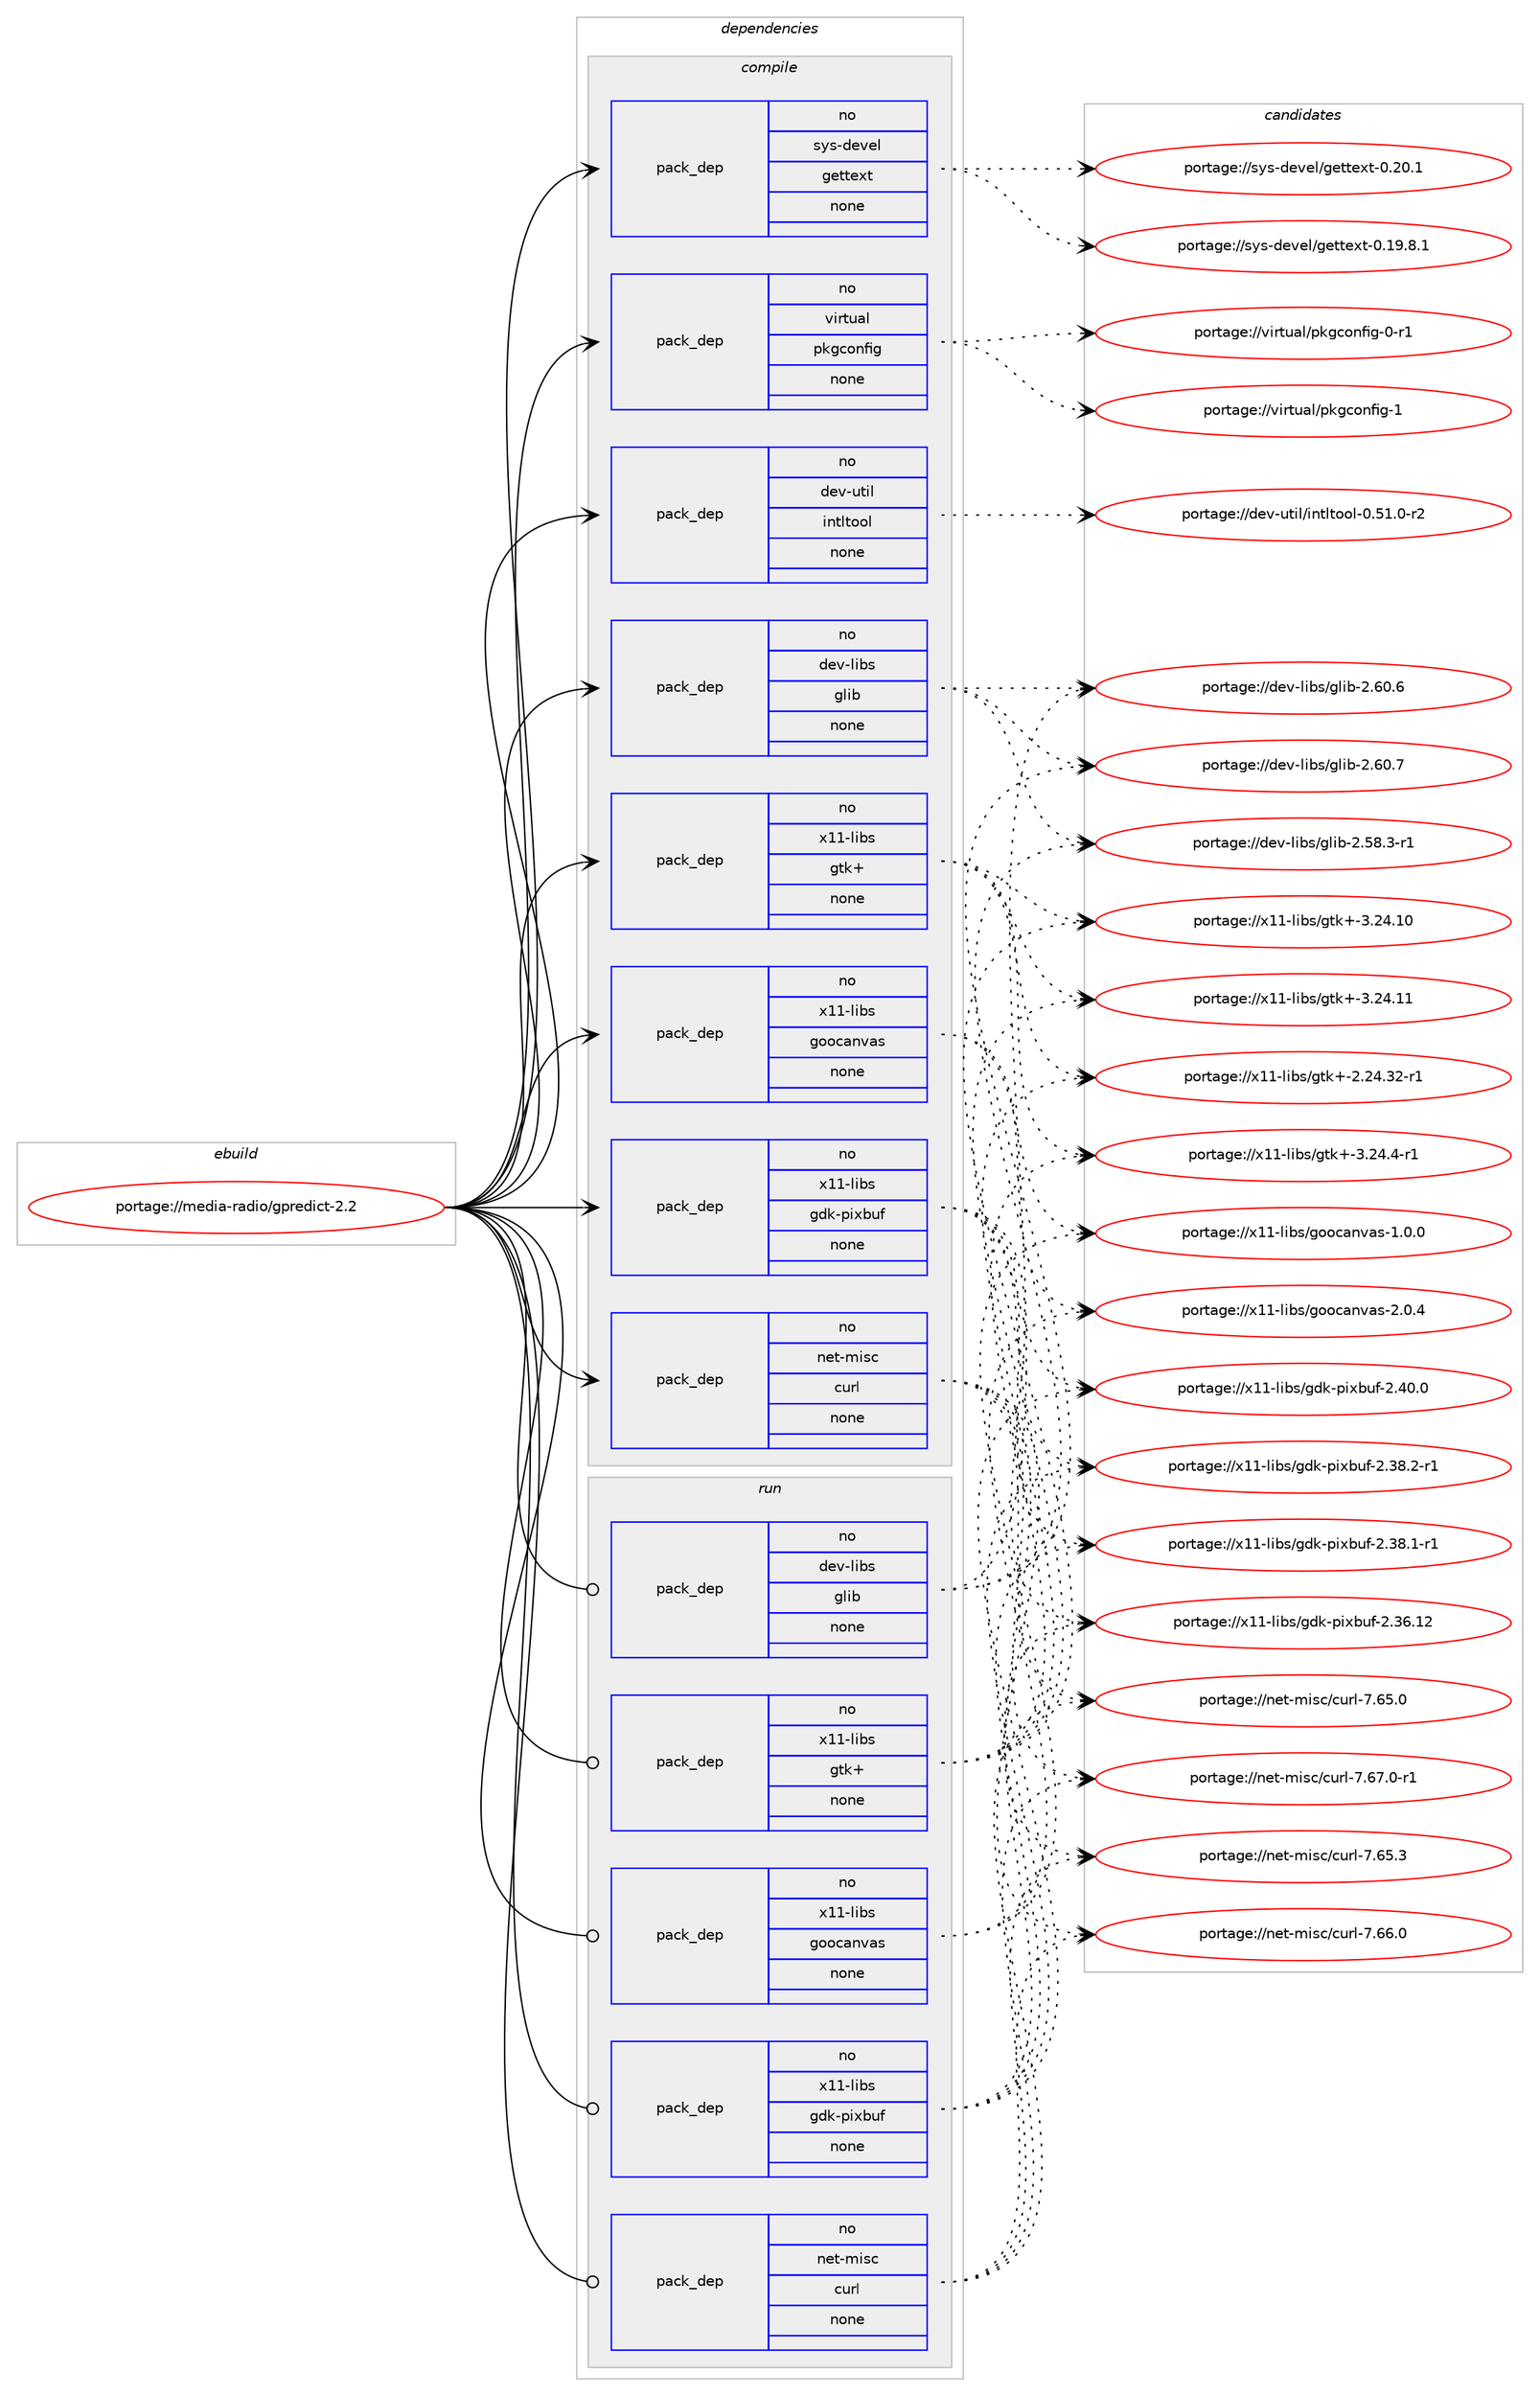 digraph prolog {

# *************
# Graph options
# *************

newrank=true;
concentrate=true;
compound=true;
graph [rankdir=LR,fontname=Helvetica,fontsize=10,ranksep=1.5];#, ranksep=2.5, nodesep=0.2];
edge  [arrowhead=vee];
node  [fontname=Helvetica,fontsize=10];

# **********
# The ebuild
# **********

subgraph cluster_leftcol {
color=gray;
rank=same;
label=<<i>ebuild</i>>;
id [label="portage://media-radio/gpredict-2.2", color=red, width=4, href="../media-radio/gpredict-2.2.svg"];
}

# ****************
# The dependencies
# ****************

subgraph cluster_midcol {
color=gray;
label=<<i>dependencies</i>>;
subgraph cluster_compile {
fillcolor="#eeeeee";
style=filled;
label=<<i>compile</i>>;
subgraph pack426 {
dependency581 [label=<<TABLE BORDER="0" CELLBORDER="1" CELLSPACING="0" CELLPADDING="4" WIDTH="220"><TR><TD ROWSPAN="6" CELLPADDING="30">pack_dep</TD></TR><TR><TD WIDTH="110">no</TD></TR><TR><TD>dev-libs</TD></TR><TR><TD>glib</TD></TR><TR><TD>none</TD></TR><TR><TD></TD></TR></TABLE>>, shape=none, color=blue];
}
id:e -> dependency581:w [weight=20,style="solid",arrowhead="vee"];
subgraph pack427 {
dependency582 [label=<<TABLE BORDER="0" CELLBORDER="1" CELLSPACING="0" CELLPADDING="4" WIDTH="220"><TR><TD ROWSPAN="6" CELLPADDING="30">pack_dep</TD></TR><TR><TD WIDTH="110">no</TD></TR><TR><TD>dev-util</TD></TR><TR><TD>intltool</TD></TR><TR><TD>none</TD></TR><TR><TD></TD></TR></TABLE>>, shape=none, color=blue];
}
id:e -> dependency582:w [weight=20,style="solid",arrowhead="vee"];
subgraph pack428 {
dependency583 [label=<<TABLE BORDER="0" CELLBORDER="1" CELLSPACING="0" CELLPADDING="4" WIDTH="220"><TR><TD ROWSPAN="6" CELLPADDING="30">pack_dep</TD></TR><TR><TD WIDTH="110">no</TD></TR><TR><TD>net-misc</TD></TR><TR><TD>curl</TD></TR><TR><TD>none</TD></TR><TR><TD></TD></TR></TABLE>>, shape=none, color=blue];
}
id:e -> dependency583:w [weight=20,style="solid",arrowhead="vee"];
subgraph pack429 {
dependency584 [label=<<TABLE BORDER="0" CELLBORDER="1" CELLSPACING="0" CELLPADDING="4" WIDTH="220"><TR><TD ROWSPAN="6" CELLPADDING="30">pack_dep</TD></TR><TR><TD WIDTH="110">no</TD></TR><TR><TD>sys-devel</TD></TR><TR><TD>gettext</TD></TR><TR><TD>none</TD></TR><TR><TD></TD></TR></TABLE>>, shape=none, color=blue];
}
id:e -> dependency584:w [weight=20,style="solid",arrowhead="vee"];
subgraph pack430 {
dependency585 [label=<<TABLE BORDER="0" CELLBORDER="1" CELLSPACING="0" CELLPADDING="4" WIDTH="220"><TR><TD ROWSPAN="6" CELLPADDING="30">pack_dep</TD></TR><TR><TD WIDTH="110">no</TD></TR><TR><TD>virtual</TD></TR><TR><TD>pkgconfig</TD></TR><TR><TD>none</TD></TR><TR><TD></TD></TR></TABLE>>, shape=none, color=blue];
}
id:e -> dependency585:w [weight=20,style="solid",arrowhead="vee"];
subgraph pack431 {
dependency586 [label=<<TABLE BORDER="0" CELLBORDER="1" CELLSPACING="0" CELLPADDING="4" WIDTH="220"><TR><TD ROWSPAN="6" CELLPADDING="30">pack_dep</TD></TR><TR><TD WIDTH="110">no</TD></TR><TR><TD>x11-libs</TD></TR><TR><TD>gdk-pixbuf</TD></TR><TR><TD>none</TD></TR><TR><TD></TD></TR></TABLE>>, shape=none, color=blue];
}
id:e -> dependency586:w [weight=20,style="solid",arrowhead="vee"];
subgraph pack432 {
dependency587 [label=<<TABLE BORDER="0" CELLBORDER="1" CELLSPACING="0" CELLPADDING="4" WIDTH="220"><TR><TD ROWSPAN="6" CELLPADDING="30">pack_dep</TD></TR><TR><TD WIDTH="110">no</TD></TR><TR><TD>x11-libs</TD></TR><TR><TD>goocanvas</TD></TR><TR><TD>none</TD></TR><TR><TD></TD></TR></TABLE>>, shape=none, color=blue];
}
id:e -> dependency587:w [weight=20,style="solid",arrowhead="vee"];
subgraph pack433 {
dependency588 [label=<<TABLE BORDER="0" CELLBORDER="1" CELLSPACING="0" CELLPADDING="4" WIDTH="220"><TR><TD ROWSPAN="6" CELLPADDING="30">pack_dep</TD></TR><TR><TD WIDTH="110">no</TD></TR><TR><TD>x11-libs</TD></TR><TR><TD>gtk+</TD></TR><TR><TD>none</TD></TR><TR><TD></TD></TR></TABLE>>, shape=none, color=blue];
}
id:e -> dependency588:w [weight=20,style="solid",arrowhead="vee"];
}
subgraph cluster_compileandrun {
fillcolor="#eeeeee";
style=filled;
label=<<i>compile and run</i>>;
}
subgraph cluster_run {
fillcolor="#eeeeee";
style=filled;
label=<<i>run</i>>;
subgraph pack434 {
dependency589 [label=<<TABLE BORDER="0" CELLBORDER="1" CELLSPACING="0" CELLPADDING="4" WIDTH="220"><TR><TD ROWSPAN="6" CELLPADDING="30">pack_dep</TD></TR><TR><TD WIDTH="110">no</TD></TR><TR><TD>dev-libs</TD></TR><TR><TD>glib</TD></TR><TR><TD>none</TD></TR><TR><TD></TD></TR></TABLE>>, shape=none, color=blue];
}
id:e -> dependency589:w [weight=20,style="solid",arrowhead="odot"];
subgraph pack435 {
dependency590 [label=<<TABLE BORDER="0" CELLBORDER="1" CELLSPACING="0" CELLPADDING="4" WIDTH="220"><TR><TD ROWSPAN="6" CELLPADDING="30">pack_dep</TD></TR><TR><TD WIDTH="110">no</TD></TR><TR><TD>net-misc</TD></TR><TR><TD>curl</TD></TR><TR><TD>none</TD></TR><TR><TD></TD></TR></TABLE>>, shape=none, color=blue];
}
id:e -> dependency590:w [weight=20,style="solid",arrowhead="odot"];
subgraph pack436 {
dependency591 [label=<<TABLE BORDER="0" CELLBORDER="1" CELLSPACING="0" CELLPADDING="4" WIDTH="220"><TR><TD ROWSPAN="6" CELLPADDING="30">pack_dep</TD></TR><TR><TD WIDTH="110">no</TD></TR><TR><TD>x11-libs</TD></TR><TR><TD>gdk-pixbuf</TD></TR><TR><TD>none</TD></TR><TR><TD></TD></TR></TABLE>>, shape=none, color=blue];
}
id:e -> dependency591:w [weight=20,style="solid",arrowhead="odot"];
subgraph pack437 {
dependency592 [label=<<TABLE BORDER="0" CELLBORDER="1" CELLSPACING="0" CELLPADDING="4" WIDTH="220"><TR><TD ROWSPAN="6" CELLPADDING="30">pack_dep</TD></TR><TR><TD WIDTH="110">no</TD></TR><TR><TD>x11-libs</TD></TR><TR><TD>goocanvas</TD></TR><TR><TD>none</TD></TR><TR><TD></TD></TR></TABLE>>, shape=none, color=blue];
}
id:e -> dependency592:w [weight=20,style="solid",arrowhead="odot"];
subgraph pack438 {
dependency593 [label=<<TABLE BORDER="0" CELLBORDER="1" CELLSPACING="0" CELLPADDING="4" WIDTH="220"><TR><TD ROWSPAN="6" CELLPADDING="30">pack_dep</TD></TR><TR><TD WIDTH="110">no</TD></TR><TR><TD>x11-libs</TD></TR><TR><TD>gtk+</TD></TR><TR><TD>none</TD></TR><TR><TD></TD></TR></TABLE>>, shape=none, color=blue];
}
id:e -> dependency593:w [weight=20,style="solid",arrowhead="odot"];
}
}

# **************
# The candidates
# **************

subgraph cluster_choices {
rank=same;
color=gray;
label=<<i>candidates</i>>;

subgraph choice426 {
color=black;
nodesep=1;
choiceportage1001011184510810598115471031081059845504654484655 [label="portage://dev-libs/glib-2.60.7", color=red, width=4,href="../dev-libs/glib-2.60.7.svg"];
choiceportage1001011184510810598115471031081059845504654484654 [label="portage://dev-libs/glib-2.60.6", color=red, width=4,href="../dev-libs/glib-2.60.6.svg"];
choiceportage10010111845108105981154710310810598455046535646514511449 [label="portage://dev-libs/glib-2.58.3-r1", color=red, width=4,href="../dev-libs/glib-2.58.3-r1.svg"];
dependency581:e -> choiceportage1001011184510810598115471031081059845504654484655:w [style=dotted,weight="100"];
dependency581:e -> choiceportage1001011184510810598115471031081059845504654484654:w [style=dotted,weight="100"];
dependency581:e -> choiceportage10010111845108105981154710310810598455046535646514511449:w [style=dotted,weight="100"];
}
subgraph choice427 {
color=black;
nodesep=1;
choiceportage1001011184511711610510847105110116108116111111108454846534946484511450 [label="portage://dev-util/intltool-0.51.0-r2", color=red, width=4,href="../dev-util/intltool-0.51.0-r2.svg"];
dependency582:e -> choiceportage1001011184511711610510847105110116108116111111108454846534946484511450:w [style=dotted,weight="100"];
}
subgraph choice428 {
color=black;
nodesep=1;
choiceportage11010111645109105115994799117114108455546545546484511449 [label="portage://net-misc/curl-7.67.0-r1", color=red, width=4,href="../net-misc/curl-7.67.0-r1.svg"];
choiceportage1101011164510910511599479911711410845554654544648 [label="portage://net-misc/curl-7.66.0", color=red, width=4,href="../net-misc/curl-7.66.0.svg"];
choiceportage1101011164510910511599479911711410845554654534651 [label="portage://net-misc/curl-7.65.3", color=red, width=4,href="../net-misc/curl-7.65.3.svg"];
choiceportage1101011164510910511599479911711410845554654534648 [label="portage://net-misc/curl-7.65.0", color=red, width=4,href="../net-misc/curl-7.65.0.svg"];
dependency583:e -> choiceportage11010111645109105115994799117114108455546545546484511449:w [style=dotted,weight="100"];
dependency583:e -> choiceportage1101011164510910511599479911711410845554654544648:w [style=dotted,weight="100"];
dependency583:e -> choiceportage1101011164510910511599479911711410845554654534651:w [style=dotted,weight="100"];
dependency583:e -> choiceportage1101011164510910511599479911711410845554654534648:w [style=dotted,weight="100"];
}
subgraph choice429 {
color=black;
nodesep=1;
choiceportage115121115451001011181011084710310111611610112011645484650484649 [label="portage://sys-devel/gettext-0.20.1", color=red, width=4,href="../sys-devel/gettext-0.20.1.svg"];
choiceportage1151211154510010111810110847103101116116101120116454846495746564649 [label="portage://sys-devel/gettext-0.19.8.1", color=red, width=4,href="../sys-devel/gettext-0.19.8.1.svg"];
dependency584:e -> choiceportage115121115451001011181011084710310111611610112011645484650484649:w [style=dotted,weight="100"];
dependency584:e -> choiceportage1151211154510010111810110847103101116116101120116454846495746564649:w [style=dotted,weight="100"];
}
subgraph choice430 {
color=black;
nodesep=1;
choiceportage1181051141161179710847112107103991111101021051034549 [label="portage://virtual/pkgconfig-1", color=red, width=4,href="../virtual/pkgconfig-1.svg"];
choiceportage11810511411611797108471121071039911111010210510345484511449 [label="portage://virtual/pkgconfig-0-r1", color=red, width=4,href="../virtual/pkgconfig-0-r1.svg"];
dependency585:e -> choiceportage1181051141161179710847112107103991111101021051034549:w [style=dotted,weight="100"];
dependency585:e -> choiceportage11810511411611797108471121071039911111010210510345484511449:w [style=dotted,weight="100"];
}
subgraph choice431 {
color=black;
nodesep=1;
choiceportage1204949451081059811547103100107451121051209811710245504652484648 [label="portage://x11-libs/gdk-pixbuf-2.40.0", color=red, width=4,href="../x11-libs/gdk-pixbuf-2.40.0.svg"];
choiceportage12049494510810598115471031001074511210512098117102455046515646504511449 [label="portage://x11-libs/gdk-pixbuf-2.38.2-r1", color=red, width=4,href="../x11-libs/gdk-pixbuf-2.38.2-r1.svg"];
choiceportage12049494510810598115471031001074511210512098117102455046515646494511449 [label="portage://x11-libs/gdk-pixbuf-2.38.1-r1", color=red, width=4,href="../x11-libs/gdk-pixbuf-2.38.1-r1.svg"];
choiceportage120494945108105981154710310010745112105120981171024550465154464950 [label="portage://x11-libs/gdk-pixbuf-2.36.12", color=red, width=4,href="../x11-libs/gdk-pixbuf-2.36.12.svg"];
dependency586:e -> choiceportage1204949451081059811547103100107451121051209811710245504652484648:w [style=dotted,weight="100"];
dependency586:e -> choiceportage12049494510810598115471031001074511210512098117102455046515646504511449:w [style=dotted,weight="100"];
dependency586:e -> choiceportage12049494510810598115471031001074511210512098117102455046515646494511449:w [style=dotted,weight="100"];
dependency586:e -> choiceportage120494945108105981154710310010745112105120981171024550465154464950:w [style=dotted,weight="100"];
}
subgraph choice432 {
color=black;
nodesep=1;
choiceportage1204949451081059811547103111111999711011897115455046484652 [label="portage://x11-libs/goocanvas-2.0.4", color=red, width=4,href="../x11-libs/goocanvas-2.0.4.svg"];
choiceportage1204949451081059811547103111111999711011897115454946484648 [label="portage://x11-libs/goocanvas-1.0.0", color=red, width=4,href="../x11-libs/goocanvas-1.0.0.svg"];
dependency587:e -> choiceportage1204949451081059811547103111111999711011897115455046484652:w [style=dotted,weight="100"];
dependency587:e -> choiceportage1204949451081059811547103111111999711011897115454946484648:w [style=dotted,weight="100"];
}
subgraph choice433 {
color=black;
nodesep=1;
choiceportage120494945108105981154710311610743455146505246524511449 [label="portage://x11-libs/gtk+-3.24.4-r1", color=red, width=4,href="../x11-libs/gtk+-3.24.4-r1.svg"];
choiceportage1204949451081059811547103116107434551465052464949 [label="portage://x11-libs/gtk+-3.24.11", color=red, width=4,href="../x11-libs/gtk+-3.24.11.svg"];
choiceportage1204949451081059811547103116107434551465052464948 [label="portage://x11-libs/gtk+-3.24.10", color=red, width=4,href="../x11-libs/gtk+-3.24.10.svg"];
choiceportage12049494510810598115471031161074345504650524651504511449 [label="portage://x11-libs/gtk+-2.24.32-r1", color=red, width=4,href="../x11-libs/gtk+-2.24.32-r1.svg"];
dependency588:e -> choiceportage120494945108105981154710311610743455146505246524511449:w [style=dotted,weight="100"];
dependency588:e -> choiceportage1204949451081059811547103116107434551465052464949:w [style=dotted,weight="100"];
dependency588:e -> choiceportage1204949451081059811547103116107434551465052464948:w [style=dotted,weight="100"];
dependency588:e -> choiceportage12049494510810598115471031161074345504650524651504511449:w [style=dotted,weight="100"];
}
subgraph choice434 {
color=black;
nodesep=1;
choiceportage1001011184510810598115471031081059845504654484655 [label="portage://dev-libs/glib-2.60.7", color=red, width=4,href="../dev-libs/glib-2.60.7.svg"];
choiceportage1001011184510810598115471031081059845504654484654 [label="portage://dev-libs/glib-2.60.6", color=red, width=4,href="../dev-libs/glib-2.60.6.svg"];
choiceportage10010111845108105981154710310810598455046535646514511449 [label="portage://dev-libs/glib-2.58.3-r1", color=red, width=4,href="../dev-libs/glib-2.58.3-r1.svg"];
dependency589:e -> choiceportage1001011184510810598115471031081059845504654484655:w [style=dotted,weight="100"];
dependency589:e -> choiceportage1001011184510810598115471031081059845504654484654:w [style=dotted,weight="100"];
dependency589:e -> choiceportage10010111845108105981154710310810598455046535646514511449:w [style=dotted,weight="100"];
}
subgraph choice435 {
color=black;
nodesep=1;
choiceportage11010111645109105115994799117114108455546545546484511449 [label="portage://net-misc/curl-7.67.0-r1", color=red, width=4,href="../net-misc/curl-7.67.0-r1.svg"];
choiceportage1101011164510910511599479911711410845554654544648 [label="portage://net-misc/curl-7.66.0", color=red, width=4,href="../net-misc/curl-7.66.0.svg"];
choiceportage1101011164510910511599479911711410845554654534651 [label="portage://net-misc/curl-7.65.3", color=red, width=4,href="../net-misc/curl-7.65.3.svg"];
choiceportage1101011164510910511599479911711410845554654534648 [label="portage://net-misc/curl-7.65.0", color=red, width=4,href="../net-misc/curl-7.65.0.svg"];
dependency590:e -> choiceportage11010111645109105115994799117114108455546545546484511449:w [style=dotted,weight="100"];
dependency590:e -> choiceportage1101011164510910511599479911711410845554654544648:w [style=dotted,weight="100"];
dependency590:e -> choiceportage1101011164510910511599479911711410845554654534651:w [style=dotted,weight="100"];
dependency590:e -> choiceportage1101011164510910511599479911711410845554654534648:w [style=dotted,weight="100"];
}
subgraph choice436 {
color=black;
nodesep=1;
choiceportage1204949451081059811547103100107451121051209811710245504652484648 [label="portage://x11-libs/gdk-pixbuf-2.40.0", color=red, width=4,href="../x11-libs/gdk-pixbuf-2.40.0.svg"];
choiceportage12049494510810598115471031001074511210512098117102455046515646504511449 [label="portage://x11-libs/gdk-pixbuf-2.38.2-r1", color=red, width=4,href="../x11-libs/gdk-pixbuf-2.38.2-r1.svg"];
choiceportage12049494510810598115471031001074511210512098117102455046515646494511449 [label="portage://x11-libs/gdk-pixbuf-2.38.1-r1", color=red, width=4,href="../x11-libs/gdk-pixbuf-2.38.1-r1.svg"];
choiceportage120494945108105981154710310010745112105120981171024550465154464950 [label="portage://x11-libs/gdk-pixbuf-2.36.12", color=red, width=4,href="../x11-libs/gdk-pixbuf-2.36.12.svg"];
dependency591:e -> choiceportage1204949451081059811547103100107451121051209811710245504652484648:w [style=dotted,weight="100"];
dependency591:e -> choiceportage12049494510810598115471031001074511210512098117102455046515646504511449:w [style=dotted,weight="100"];
dependency591:e -> choiceportage12049494510810598115471031001074511210512098117102455046515646494511449:w [style=dotted,weight="100"];
dependency591:e -> choiceportage120494945108105981154710310010745112105120981171024550465154464950:w [style=dotted,weight="100"];
}
subgraph choice437 {
color=black;
nodesep=1;
choiceportage1204949451081059811547103111111999711011897115455046484652 [label="portage://x11-libs/goocanvas-2.0.4", color=red, width=4,href="../x11-libs/goocanvas-2.0.4.svg"];
choiceportage1204949451081059811547103111111999711011897115454946484648 [label="portage://x11-libs/goocanvas-1.0.0", color=red, width=4,href="../x11-libs/goocanvas-1.0.0.svg"];
dependency592:e -> choiceportage1204949451081059811547103111111999711011897115455046484652:w [style=dotted,weight="100"];
dependency592:e -> choiceportage1204949451081059811547103111111999711011897115454946484648:w [style=dotted,weight="100"];
}
subgraph choice438 {
color=black;
nodesep=1;
choiceportage120494945108105981154710311610743455146505246524511449 [label="portage://x11-libs/gtk+-3.24.4-r1", color=red, width=4,href="../x11-libs/gtk+-3.24.4-r1.svg"];
choiceportage1204949451081059811547103116107434551465052464949 [label="portage://x11-libs/gtk+-3.24.11", color=red, width=4,href="../x11-libs/gtk+-3.24.11.svg"];
choiceportage1204949451081059811547103116107434551465052464948 [label="portage://x11-libs/gtk+-3.24.10", color=red, width=4,href="../x11-libs/gtk+-3.24.10.svg"];
choiceportage12049494510810598115471031161074345504650524651504511449 [label="portage://x11-libs/gtk+-2.24.32-r1", color=red, width=4,href="../x11-libs/gtk+-2.24.32-r1.svg"];
dependency593:e -> choiceportage120494945108105981154710311610743455146505246524511449:w [style=dotted,weight="100"];
dependency593:e -> choiceportage1204949451081059811547103116107434551465052464949:w [style=dotted,weight="100"];
dependency593:e -> choiceportage1204949451081059811547103116107434551465052464948:w [style=dotted,weight="100"];
dependency593:e -> choiceportage12049494510810598115471031161074345504650524651504511449:w [style=dotted,weight="100"];
}
}

}
